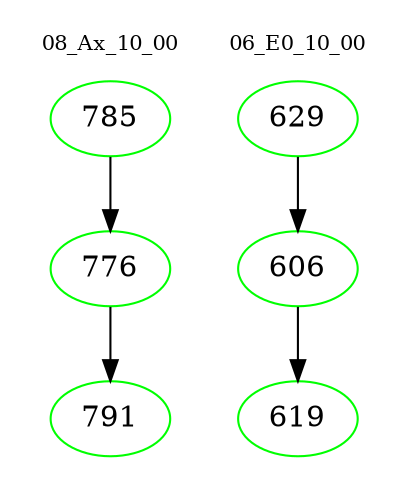 digraph{
subgraph cluster_0 {
color = white
label = "08_Ax_10_00";
fontsize=10;
T0_785 [label="785", color="green"]
T0_785 -> T0_776 [color="black"]
T0_776 [label="776", color="green"]
T0_776 -> T0_791 [color="black"]
T0_791 [label="791", color="green"]
}
subgraph cluster_1 {
color = white
label = "06_E0_10_00";
fontsize=10;
T1_629 [label="629", color="green"]
T1_629 -> T1_606 [color="black"]
T1_606 [label="606", color="green"]
T1_606 -> T1_619 [color="black"]
T1_619 [label="619", color="green"]
}
}
